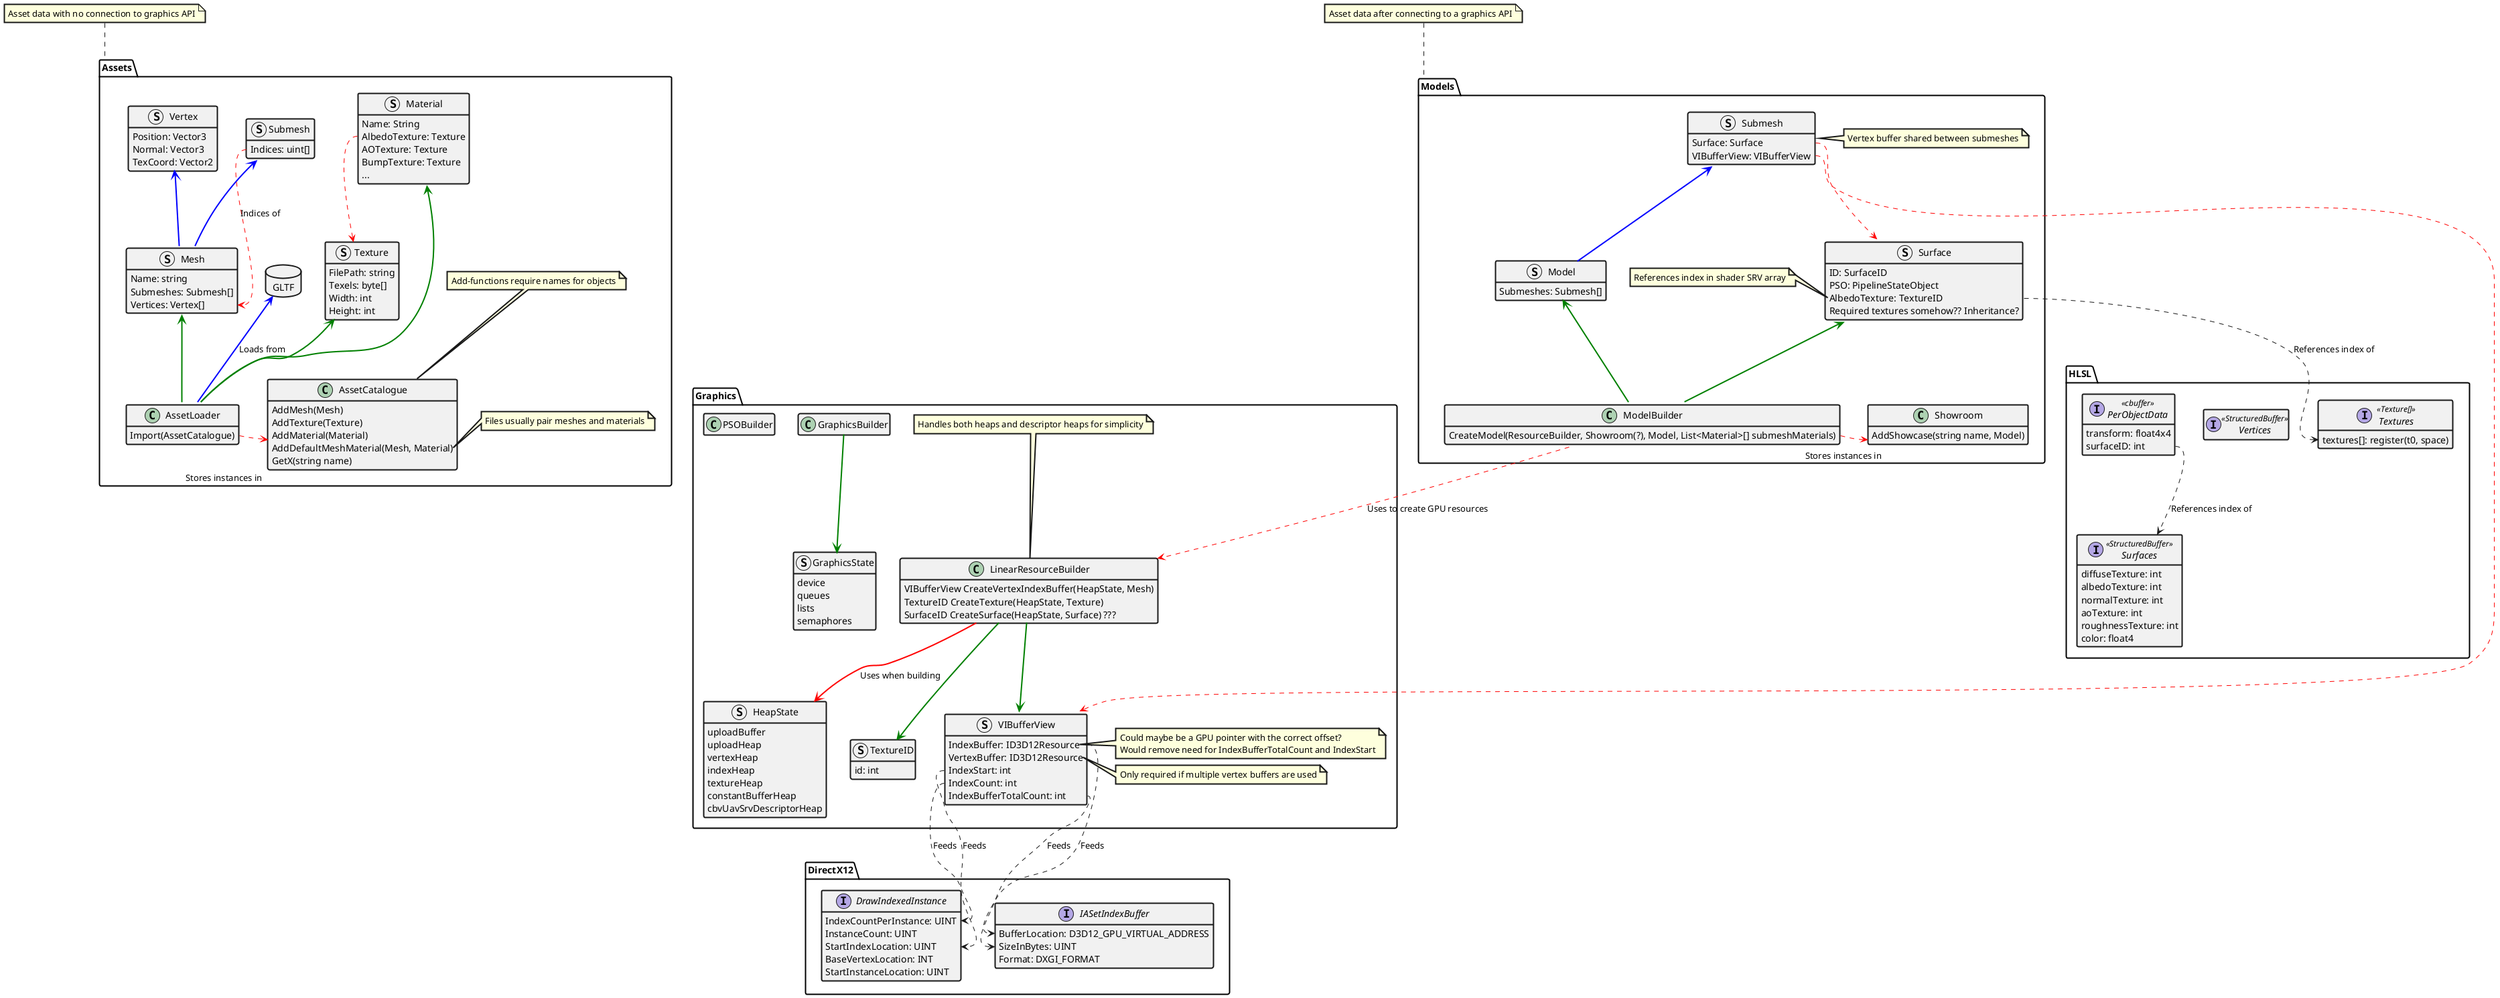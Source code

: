 @startuml Architecture

allowmixing

'skinparam Linetype ortho
'skinparam Linetype polyline
hide empty members

<style>
    LineThickness 2
}
</style>

package DirectX12 {
    interface "DrawIndexedInstance" {
        IndexCountPerInstance: UINT
        InstanceCount: UINT
        StartIndexLocation: UINT
        BaseVertexLocation: INT
        StartInstanceLocation: UINT
    }
    interface "IASetIndexBuffer" {
        BufferLocation: D3D12_GPU_VIRTUAL_ADDRESS
        SizeInBytes: UINT
        Format: DXGI_FORMAT
    }
}

package "Assets" {
    struct Vertex {
        Position: Vector3
        Normal: Vector3
        TexCoord: Vector2
    }
    struct Submesh {
        Indices: uint[]
    }
    struct Mesh {
        Name: string
        Submeshes: Submesh[]
        Vertices: Vertex[]
    }
    struct Texture {
        FilePath: string
        Texels: byte[]
        Width: int
        Height: int
    }
    struct Material {
        Name: String
        AlbedoTexture: Texture
        AOTexture: Texture
        BumpTexture: Texture
        ...
    }
    database GLTF
    class AssetLoader {
        Import(AssetCatalogue)
    }
    class AssetCatalogue {
        AddMesh(Mesh)
        AddTexture(Texture)
        AddMaterial(Material)
        AddDefaultMeshMaterial(Mesh, Material)
        GetX(string name)
    }
    note top of AssetCatalogue: Add-functions require names for objects
    note right of AssetCatalogue::AddDefaultMeshMaterial
        Files usually pair meshes and materials
    end note

    ' Meshes
    Mesh -[#blue]u-> Submesh
    Mesh -[#blue]u-> Vertex
    Submesh::Indices .[#red].> Mesh::Vertices: Indices of

    ' Textures
    Material::Texture .[#red].> Texture


    AssetLoader -[#blue]u-> GLTF: Loads from
    AssetLoader -[#green]u-> Mesh
    AssetLoader -[#green]u-> Material
    AssetLoader -[#green]u-> Texture
    AssetLoader::Import "Stores instances in" .[#red]r.> AssetCatalogue
}
note top of Assets: Asset data with no connection to graphics API

package HLSL {
    interface Surfaces <<StructuredBuffer>> {
        diffuseTexture: int
        albedoTexture: int
        normalTexture: int
        aoTexture: int
        roughnessTexture: int
        color: float4
    }

    interface Textures <<Texture[]>> {
        textures[]: register(t0, space)
    }

    interface Vertices <<StructuredBuffer>> {
    }

    interface PerObjectData <<cbuffer>> {
        transform: float4x4
        surfaceID: int
    }

    PerObjectData::surfaceID ..> Surfaces: References index of
}

package "Models" {
    struct Submesh {
        Surface: Surface
        VIBufferView: VIBufferView
    }
    note right of Submesh: Vertex buffer shared between submeshes
    struct Model {
        Submeshes: Submesh[]
    }
    struct Surface {
        ID: SurfaceID
        PSO: PipelineStateObject
        AlbedoTexture: TextureID
        Required textures somehow?? Inheritance?
    }
    note left of Surface::AlbedoTexture
        References index in shader SRV array
    end note
    Surface::AlbedoTexture ..> Textures::textures: References index of
    class ModelBuilder {
        CreateModel(ResourceBuilder, Showroom(?), Model, List<Material>[] submeshMaterials)
    }
    class Showroom {
        AddShowcase(string name, Model)
    }

    Model -[#blue]u-> Submesh

    ModelBuilder -[#green]u-> Model
    ModelBuilder -[#green]u-> Surface
    ModelBuilder::CreateModel "Stores instances in" .[#red]r.> Showroom

    Submesh::Surface .[#red].> Surface
}
note top of Models: Asset data after connecting to a graphics API

package Graphics {
    struct HeapState {
        uploadBuffer
        uploadHeap
        vertexHeap
        indexHeap
        textureHeap
        constantBufferHeap
        cbvUavSrvDescriptorHeap
    }

    struct VIBufferView {
        IndexBuffer: ID3D12Resource
        VertexBuffer: ID3D12Resource
        IndexStart: int
        IndexCount: int
        IndexBufferTotalCount: int
    }
    note right of VIBufferView::IndexBuffer
        Could maybe be a GPU pointer with the correct offset?
        Would remove need for IndexBufferTotalCount and IndexStart
    end note
    note right of VIBufferView::VertexBuffer
        Only required if multiple vertex buffers are used
    end note

    VIBufferView::IndexCount ..> DrawIndexedInstance::IndexCountPerInstance: Feeds
    VIBufferView::IndexStart ..> DrawIndexedInstance::StartIndexLocation: Feeds
    VIBufferView::IndexBufferTotalCount ..> IASetIndexBuffer::SizeInBytes: Feeds
    VIBufferView::IndexBuffer ..> IASetIndexBuffer::BufferLocation: Feeds

    struct TextureID {
        id: int
    }

    class LinearResourceBuilder {
        VIBufferView CreateVertexIndexBuffer(HeapState, Mesh)
        TextureID CreateTexture(HeapState, Texture)
        SurfaceID CreateSurface(HeapState, Surface) ???
    }
    note top of LinearResourceBuilder: Handles both heaps and descriptor heaps for simplicity

    LinearResourceBuilder -[#red]-> HeapState: Uses when building
    LinearResourceBuilder -[#green]-> VIBufferView
    LinearResourceBuilder -[#green]-> TextureID

    struct GraphicsState {
        device
        queues
        lists
        semaphores
    }
    class GraphicsBuilder {
    }
    GraphicsBuilder -[#green]-> GraphicsState

    Models.Submesh::VIBufferView .[#red].> VIBufferView

    class PSOBuilder {

    }
}


ModelBuilder .[#red].> LinearResourceBuilder: Uses to create GPU resources

@enduml
